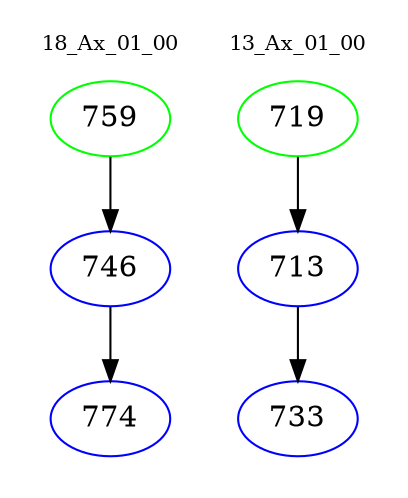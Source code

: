 digraph{
subgraph cluster_0 {
color = white
label = "18_Ax_01_00";
fontsize=10;
T0_759 [label="759", color="green"]
T0_759 -> T0_746 [color="black"]
T0_746 [label="746", color="blue"]
T0_746 -> T0_774 [color="black"]
T0_774 [label="774", color="blue"]
}
subgraph cluster_1 {
color = white
label = "13_Ax_01_00";
fontsize=10;
T1_719 [label="719", color="green"]
T1_719 -> T1_713 [color="black"]
T1_713 [label="713", color="blue"]
T1_713 -> T1_733 [color="black"]
T1_733 [label="733", color="blue"]
}
}
